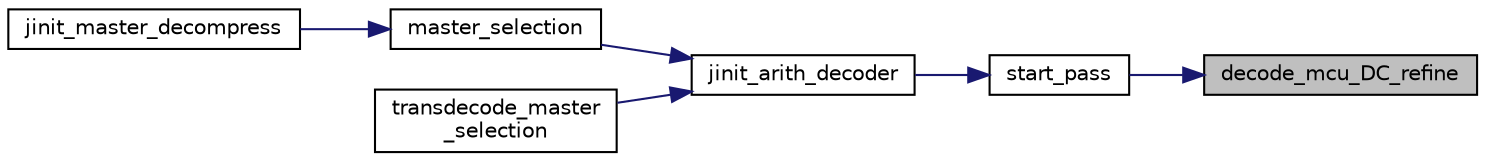 digraph "decode_mcu_DC_refine"
{
 // LATEX_PDF_SIZE
  bgcolor="transparent";
  edge [fontname="Helvetica",fontsize="10",labelfontname="Helvetica",labelfontsize="10"];
  node [fontname="Helvetica",fontsize="10",shape=record];
  rankdir="RL";
  Node54 [label="decode_mcu_DC_refine",height=0.2,width=0.4,color="black", fillcolor="grey75", style="filled", fontcolor="black",tooltip=" "];
  Node54 -> Node55 [dir="back",color="midnightblue",fontsize="10",style="solid"];
  Node55 [label="start_pass",height=0.2,width=0.4,color="black",URL="$jdarith_8c.html#a1964f006adb8fb80f57e455f6452aec1",tooltip=" "];
  Node55 -> Node56 [dir="back",color="midnightblue",fontsize="10",style="solid"];
  Node56 [label="jinit_arith_decoder",height=0.2,width=0.4,color="black",URL="$jdarith_8c.html#aeae354035c6527ab02e2205b4259f4b0",tooltip=" "];
  Node56 -> Node57 [dir="back",color="midnightblue",fontsize="10",style="solid"];
  Node57 [label="master_selection",height=0.2,width=0.4,color="black",URL="$jdmaster_8c.html#a440a4f3af47f35f6dd2a353329bc3baf",tooltip=" "];
  Node57 -> Node58 [dir="back",color="midnightblue",fontsize="10",style="solid"];
  Node58 [label="jinit_master_decompress",height=0.2,width=0.4,color="black",URL="$jdmaster_8c.html#a103160e5ec5fd80c654e74f633b14818",tooltip=" "];
  Node56 -> Node59 [dir="back",color="midnightblue",fontsize="10",style="solid"];
  Node59 [label="transdecode_master\l_selection",height=0.2,width=0.4,color="black",URL="$jdtrans_8c.html#a16d68f98db8a777ad657673ad118d279",tooltip=" "];
}
